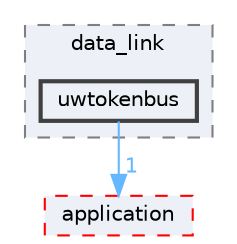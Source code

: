 digraph "uwtokenbus"
{
 // LATEX_PDF_SIZE
  bgcolor="transparent";
  edge [fontname=Helvetica,fontsize=10,labelfontname=Helvetica,labelfontsize=10];
  node [fontname=Helvetica,fontsize=10,shape=box,height=0.2,width=0.4];
  compound=true
  subgraph clusterdir_f7bea17b332b01568654fe6fe9b8c8b6 {
    graph [ bgcolor="#edf0f7", pencolor="grey50", label="data_link", fontname=Helvetica,fontsize=10 style="filled,dashed", URL="dir_f7bea17b332b01568654fe6fe9b8c8b6.html",tooltip=""]
  dir_c5331b3e133edf3802c5cbe19059c4b9 [label="uwtokenbus", fillcolor="#edf0f7", color="grey25", style="filled,bold", URL="dir_c5331b3e133edf3802c5cbe19059c4b9.html",tooltip=""];
  }
  dir_b285d5add5de2cf6cecd6895cc1a282d [label="application", fillcolor="#edf0f7", color="red", style="filled,dashed", URL="dir_b285d5add5de2cf6cecd6895cc1a282d.html",tooltip=""];
  dir_c5331b3e133edf3802c5cbe19059c4b9->dir_b285d5add5de2cf6cecd6895cc1a282d [headlabel="1", labeldistance=1.5 headhref="dir_000098_000000.html" href="dir_000098_000000.html" color="steelblue1" fontcolor="steelblue1"];
}
